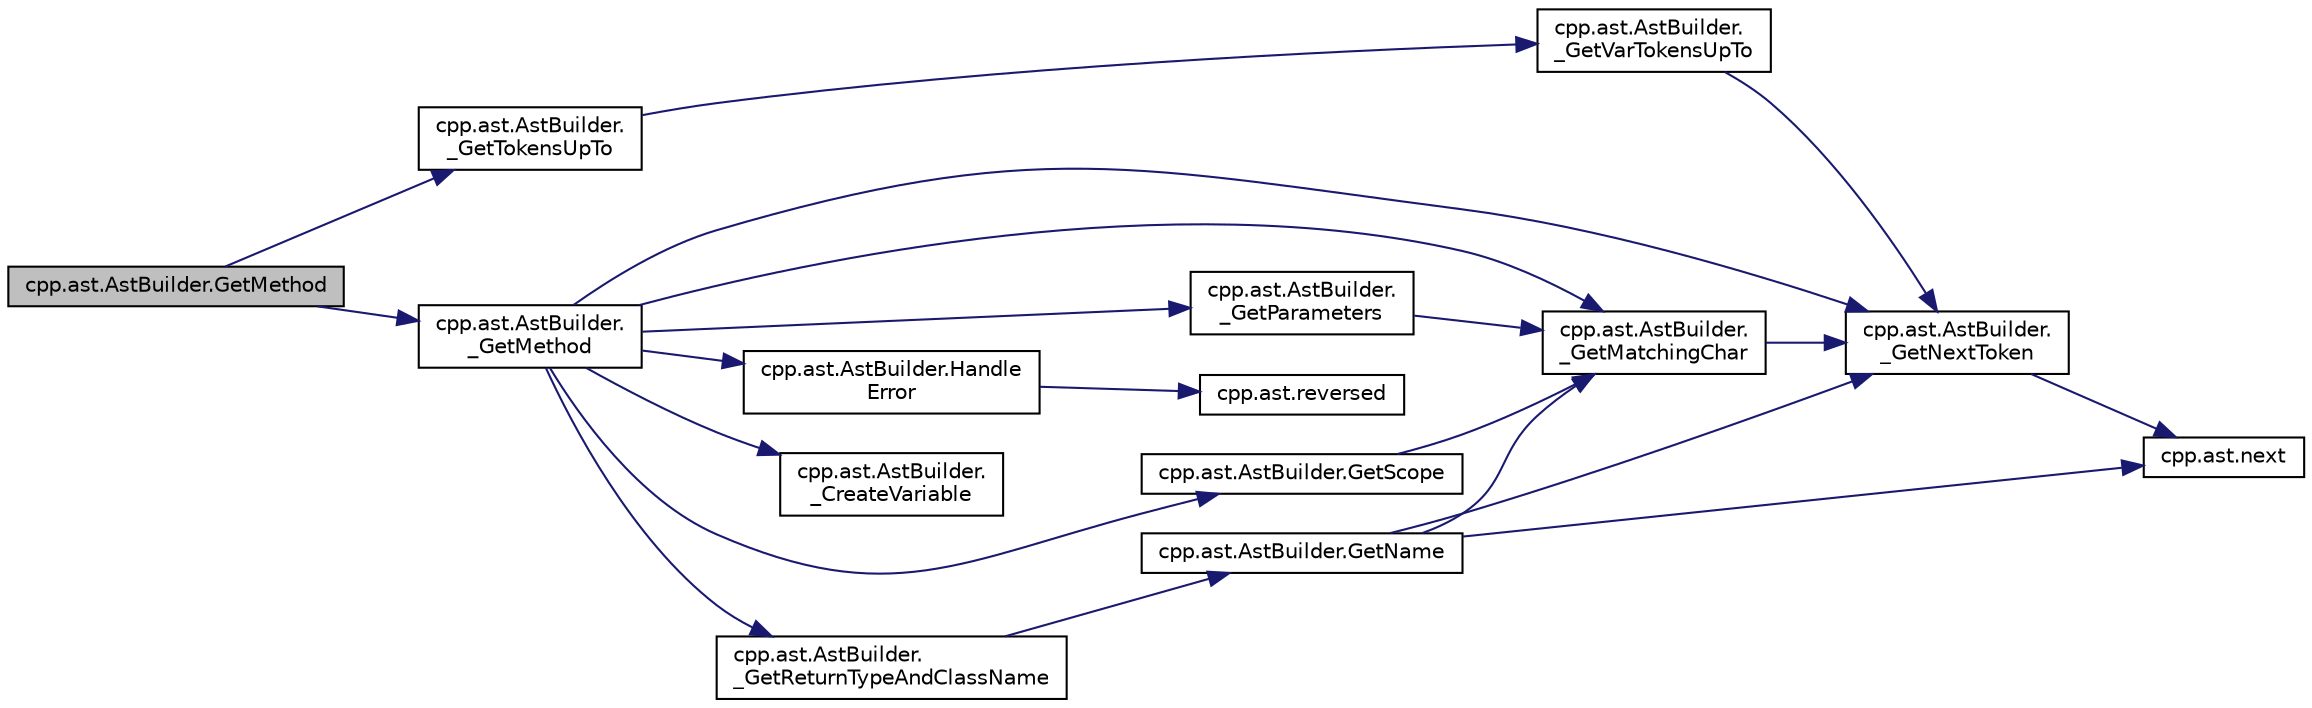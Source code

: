 digraph "cpp.ast.AstBuilder.GetMethod"
{
  edge [fontname="Helvetica",fontsize="10",labelfontname="Helvetica",labelfontsize="10"];
  node [fontname="Helvetica",fontsize="10",shape=record];
  rankdir="LR";
  Node264 [label="cpp.ast.AstBuilder.GetMethod",height=0.2,width=0.4,color="black", fillcolor="grey75", style="filled", fontcolor="black"];
  Node264 -> Node265 [color="midnightblue",fontsize="10",style="solid",fontname="Helvetica"];
  Node265 [label="cpp.ast.AstBuilder.\l_GetTokensUpTo",height=0.2,width=0.4,color="black", fillcolor="white", style="filled",URL="$d9/dc3/classcpp_1_1ast_1_1_ast_builder.html#a93e70a799351e5c40f07efb218889b31"];
  Node265 -> Node266 [color="midnightblue",fontsize="10",style="solid",fontname="Helvetica"];
  Node266 [label="cpp.ast.AstBuilder.\l_GetVarTokensUpTo",height=0.2,width=0.4,color="black", fillcolor="white", style="filled",URL="$d9/dc3/classcpp_1_1ast_1_1_ast_builder.html#a0b5b10f2608ba3e8851fbd65d51b1f22"];
  Node266 -> Node267 [color="midnightblue",fontsize="10",style="solid",fontname="Helvetica"];
  Node267 [label="cpp.ast.AstBuilder.\l_GetNextToken",height=0.2,width=0.4,color="black", fillcolor="white", style="filled",URL="$d9/dc3/classcpp_1_1ast_1_1_ast_builder.html#ac22b5683a8f1a86a49751d6d0bcd4b84"];
  Node267 -> Node268 [color="midnightblue",fontsize="10",style="solid",fontname="Helvetica"];
  Node268 [label="cpp.ast.next",height=0.2,width=0.4,color="black", fillcolor="white", style="filled",URL="$d2/d9c/namespacecpp_1_1ast.html#a39ad8261fef5e0a7c1c17c510541b66f"];
  Node264 -> Node269 [color="midnightblue",fontsize="10",style="solid",fontname="Helvetica"];
  Node269 [label="cpp.ast.AstBuilder.\l_GetMethod",height=0.2,width=0.4,color="black", fillcolor="white", style="filled",URL="$d9/dc3/classcpp_1_1ast_1_1_ast_builder.html#ad1d43eb0d4bdc6be1a9d7ff86c54bd66"];
  Node269 -> Node267 [color="midnightblue",fontsize="10",style="solid",fontname="Helvetica"];
  Node269 -> Node270 [color="midnightblue",fontsize="10",style="solid",fontname="Helvetica"];
  Node270 [label="cpp.ast.AstBuilder.\l_GetMatchingChar",height=0.2,width=0.4,color="black", fillcolor="white", style="filled",URL="$d9/dc3/classcpp_1_1ast_1_1_ast_builder.html#a30936331903fe395451f8ed8ea2c26ba"];
  Node270 -> Node267 [color="midnightblue",fontsize="10",style="solid",fontname="Helvetica"];
  Node269 -> Node271 [color="midnightblue",fontsize="10",style="solid",fontname="Helvetica"];
  Node271 [label="cpp.ast.AstBuilder.\l_GetParameters",height=0.2,width=0.4,color="black", fillcolor="white", style="filled",URL="$d9/dc3/classcpp_1_1ast_1_1_ast_builder.html#a89bbfbdcc6d029629f304aa9b643faf3"];
  Node271 -> Node270 [color="midnightblue",fontsize="10",style="solid",fontname="Helvetica"];
  Node269 -> Node272 [color="midnightblue",fontsize="10",style="solid",fontname="Helvetica"];
  Node272 [label="cpp.ast.AstBuilder.Handle\lError",height=0.2,width=0.4,color="black", fillcolor="white", style="filled",URL="$d9/dc3/classcpp_1_1ast_1_1_ast_builder.html#a3e610662018d674f6c57ef19254cc470"];
  Node272 -> Node273 [color="midnightblue",fontsize="10",style="solid",fontname="Helvetica"];
  Node273 [label="cpp.ast.reversed",height=0.2,width=0.4,color="black", fillcolor="white", style="filled",URL="$d2/d9c/namespacecpp_1_1ast.html#a0b1c00fd4aaa476b10de6b3a2550f39f"];
  Node269 -> Node274 [color="midnightblue",fontsize="10",style="solid",fontname="Helvetica"];
  Node274 [label="cpp.ast.AstBuilder.\l_CreateVariable",height=0.2,width=0.4,color="black", fillcolor="white", style="filled",URL="$d9/dc3/classcpp_1_1ast_1_1_ast_builder.html#aed483f6f87068092d41c7b612553b330"];
  Node269 -> Node275 [color="midnightblue",fontsize="10",style="solid",fontname="Helvetica"];
  Node275 [label="cpp.ast.AstBuilder.GetScope",height=0.2,width=0.4,color="black", fillcolor="white", style="filled",URL="$d9/dc3/classcpp_1_1ast_1_1_ast_builder.html#add6826421ce64546a7dbb9b2e699a4d4"];
  Node275 -> Node270 [color="midnightblue",fontsize="10",style="solid",fontname="Helvetica"];
  Node269 -> Node276 [color="midnightblue",fontsize="10",style="solid",fontname="Helvetica"];
  Node276 [label="cpp.ast.AstBuilder.\l_GetReturnTypeAndClassName",height=0.2,width=0.4,color="black", fillcolor="white", style="filled",URL="$d9/dc3/classcpp_1_1ast_1_1_ast_builder.html#abef1c7f48a562a67507bd7ed6f822710"];
  Node276 -> Node277 [color="midnightblue",fontsize="10",style="solid",fontname="Helvetica"];
  Node277 [label="cpp.ast.AstBuilder.GetName",height=0.2,width=0.4,color="black", fillcolor="white", style="filled",URL="$d9/dc3/classcpp_1_1ast_1_1_ast_builder.html#a327957c4228325fc5f64821b047bdc6f"];
  Node277 -> Node267 [color="midnightblue",fontsize="10",style="solid",fontname="Helvetica"];
  Node277 -> Node268 [color="midnightblue",fontsize="10",style="solid",fontname="Helvetica"];
  Node277 -> Node270 [color="midnightblue",fontsize="10",style="solid",fontname="Helvetica"];
}
